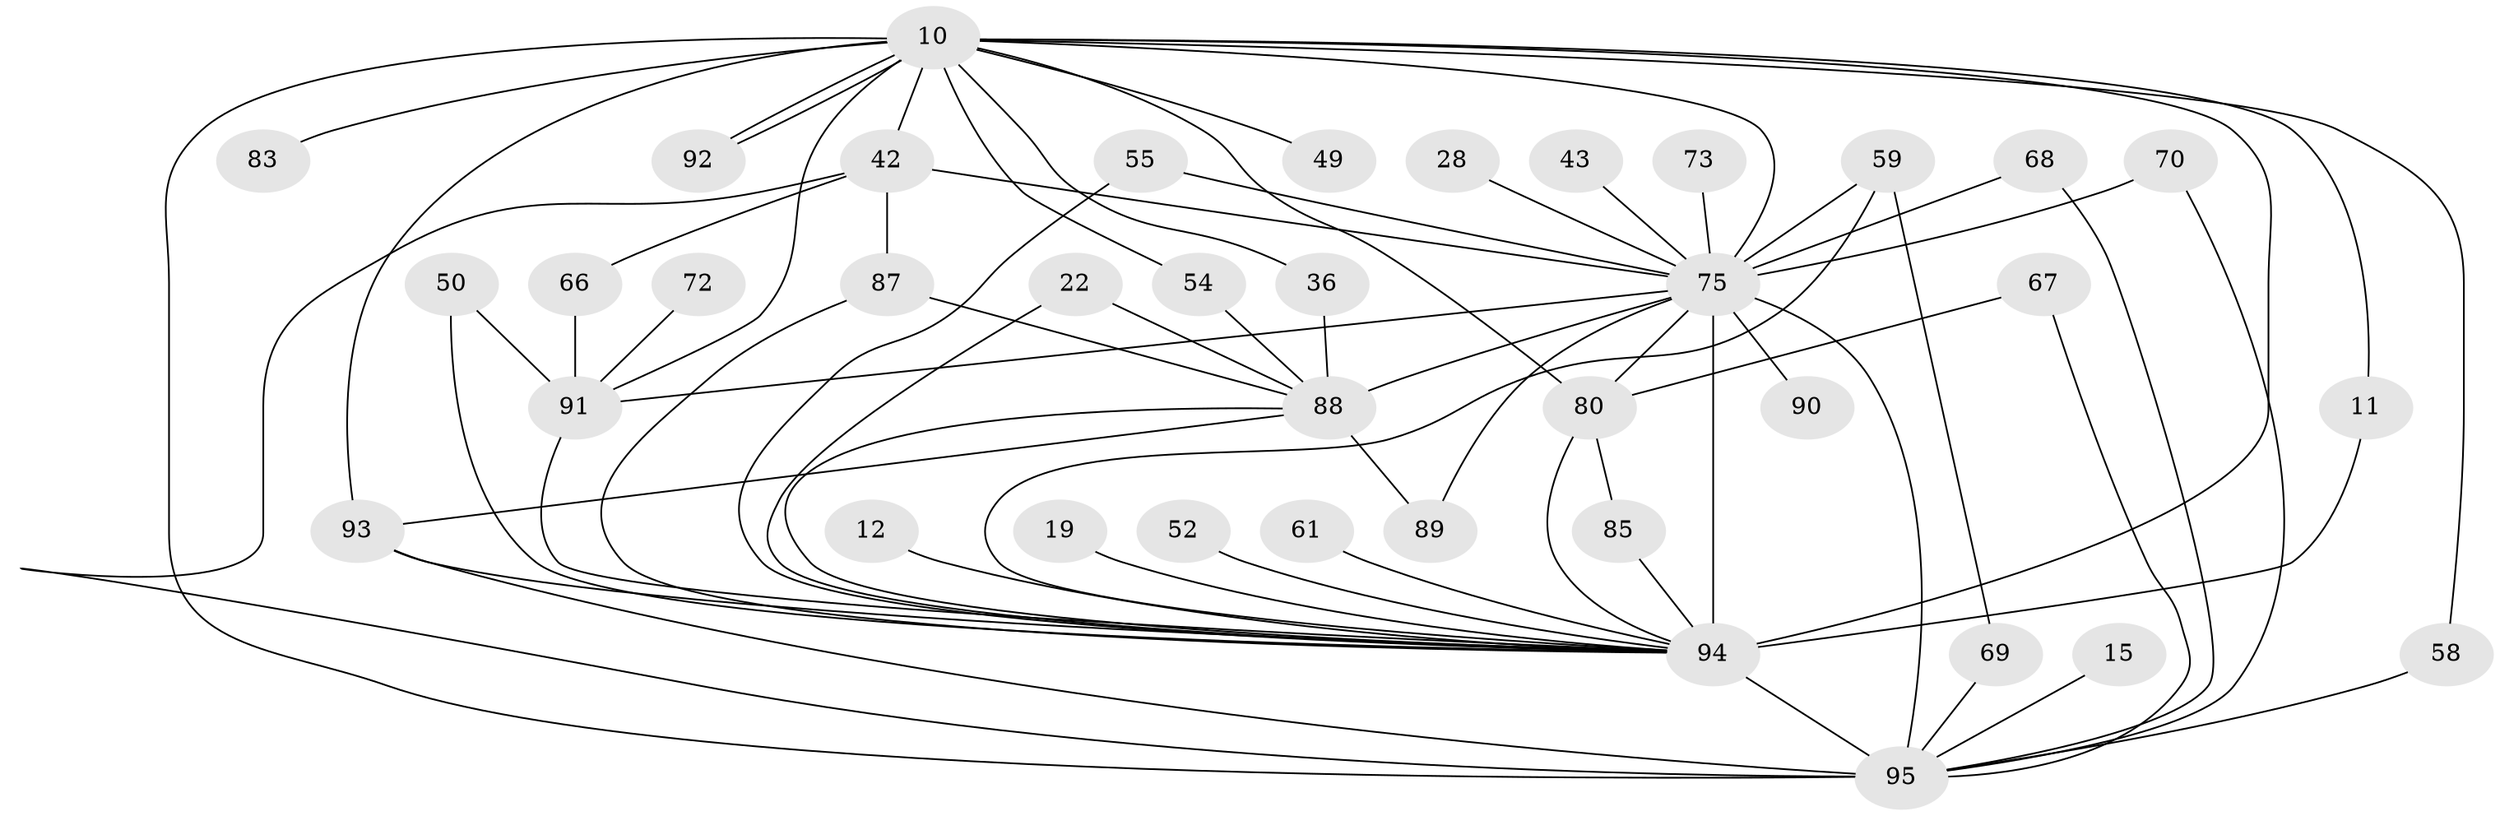 // original degree distribution, {23: 0.031578947368421054, 15: 0.010526315789473684, 17: 0.021052631578947368, 18: 0.021052631578947368, 20: 0.010526315789473684, 21: 0.010526315789473684, 2: 0.5157894736842106, 9: 0.010526315789473684, 4: 0.09473684210526316, 3: 0.22105263157894736, 5: 0.031578947368421054, 8: 0.010526315789473684, 6: 0.010526315789473684}
// Generated by graph-tools (version 1.1) at 2025/47/03/04/25 21:47:33]
// undirected, 38 vertices, 68 edges
graph export_dot {
graph [start="1"]
  node [color=gray90,style=filled];
  10 [super="+1"];
  11;
  12;
  15;
  19;
  22;
  28;
  36;
  42 [super="+23+38"];
  43;
  49;
  50;
  52;
  54;
  55;
  58;
  59 [super="+44"];
  61;
  66;
  67;
  68;
  69;
  70;
  72;
  73;
  75 [super="+53+34+9+8"];
  80 [super="+39+40"];
  83 [super="+56"];
  85;
  87 [super="+35"];
  88 [super="+57+71+45"];
  89 [super="+77"];
  90;
  91 [super="+64+79+81+60"];
  92;
  93 [super="+82+32+86"];
  94 [super="+48+84+78+20+24+65"];
  95 [super="+62+76"];
  10 -- 49 [weight=2];
  10 -- 83 [weight=3];
  10 -- 92;
  10 -- 92;
  10 -- 93 [weight=6];
  10 -- 11;
  10 -- 36;
  10 -- 42 [weight=2];
  10 -- 54;
  10 -- 58;
  10 -- 75 [weight=9];
  10 -- 91 [weight=4];
  10 -- 95 [weight=4];
  10 -- 94 [weight=4];
  10 -- 80 [weight=2];
  11 -- 94;
  12 -- 94;
  15 -- 95 [weight=2];
  19 -- 94;
  22 -- 88;
  22 -- 94;
  28 -- 75 [weight=2];
  36 -- 88;
  42 -- 66;
  42 -- 87;
  42 -- 75 [weight=2];
  42 -- 95;
  43 -- 75 [weight=2];
  50 -- 91;
  50 -- 94;
  52 -- 94 [weight=2];
  54 -- 88;
  55 -- 75;
  55 -- 94;
  58 -- 95;
  59 -- 69;
  59 -- 75;
  59 -- 94 [weight=2];
  61 -- 94 [weight=3];
  66 -- 91;
  67 -- 95;
  67 -- 80;
  68 -- 75;
  68 -- 95;
  69 -- 95;
  70 -- 95;
  70 -- 75;
  72 -- 91;
  73 -- 75;
  75 -- 90 [weight=2];
  75 -- 91 [weight=4];
  75 -- 95 [weight=11];
  75 -- 88 [weight=5];
  75 -- 89 [weight=2];
  75 -- 94 [weight=13];
  75 -- 80 [weight=2];
  80 -- 85;
  80 -- 94 [weight=3];
  85 -- 94;
  87 -- 88;
  87 -- 94;
  88 -- 93 [weight=2];
  88 -- 89 [weight=2];
  88 -- 94;
  91 -- 94 [weight=2];
  93 -- 94 [weight=2];
  93 -- 95 [weight=2];
  94 -- 95 [weight=10];
}
